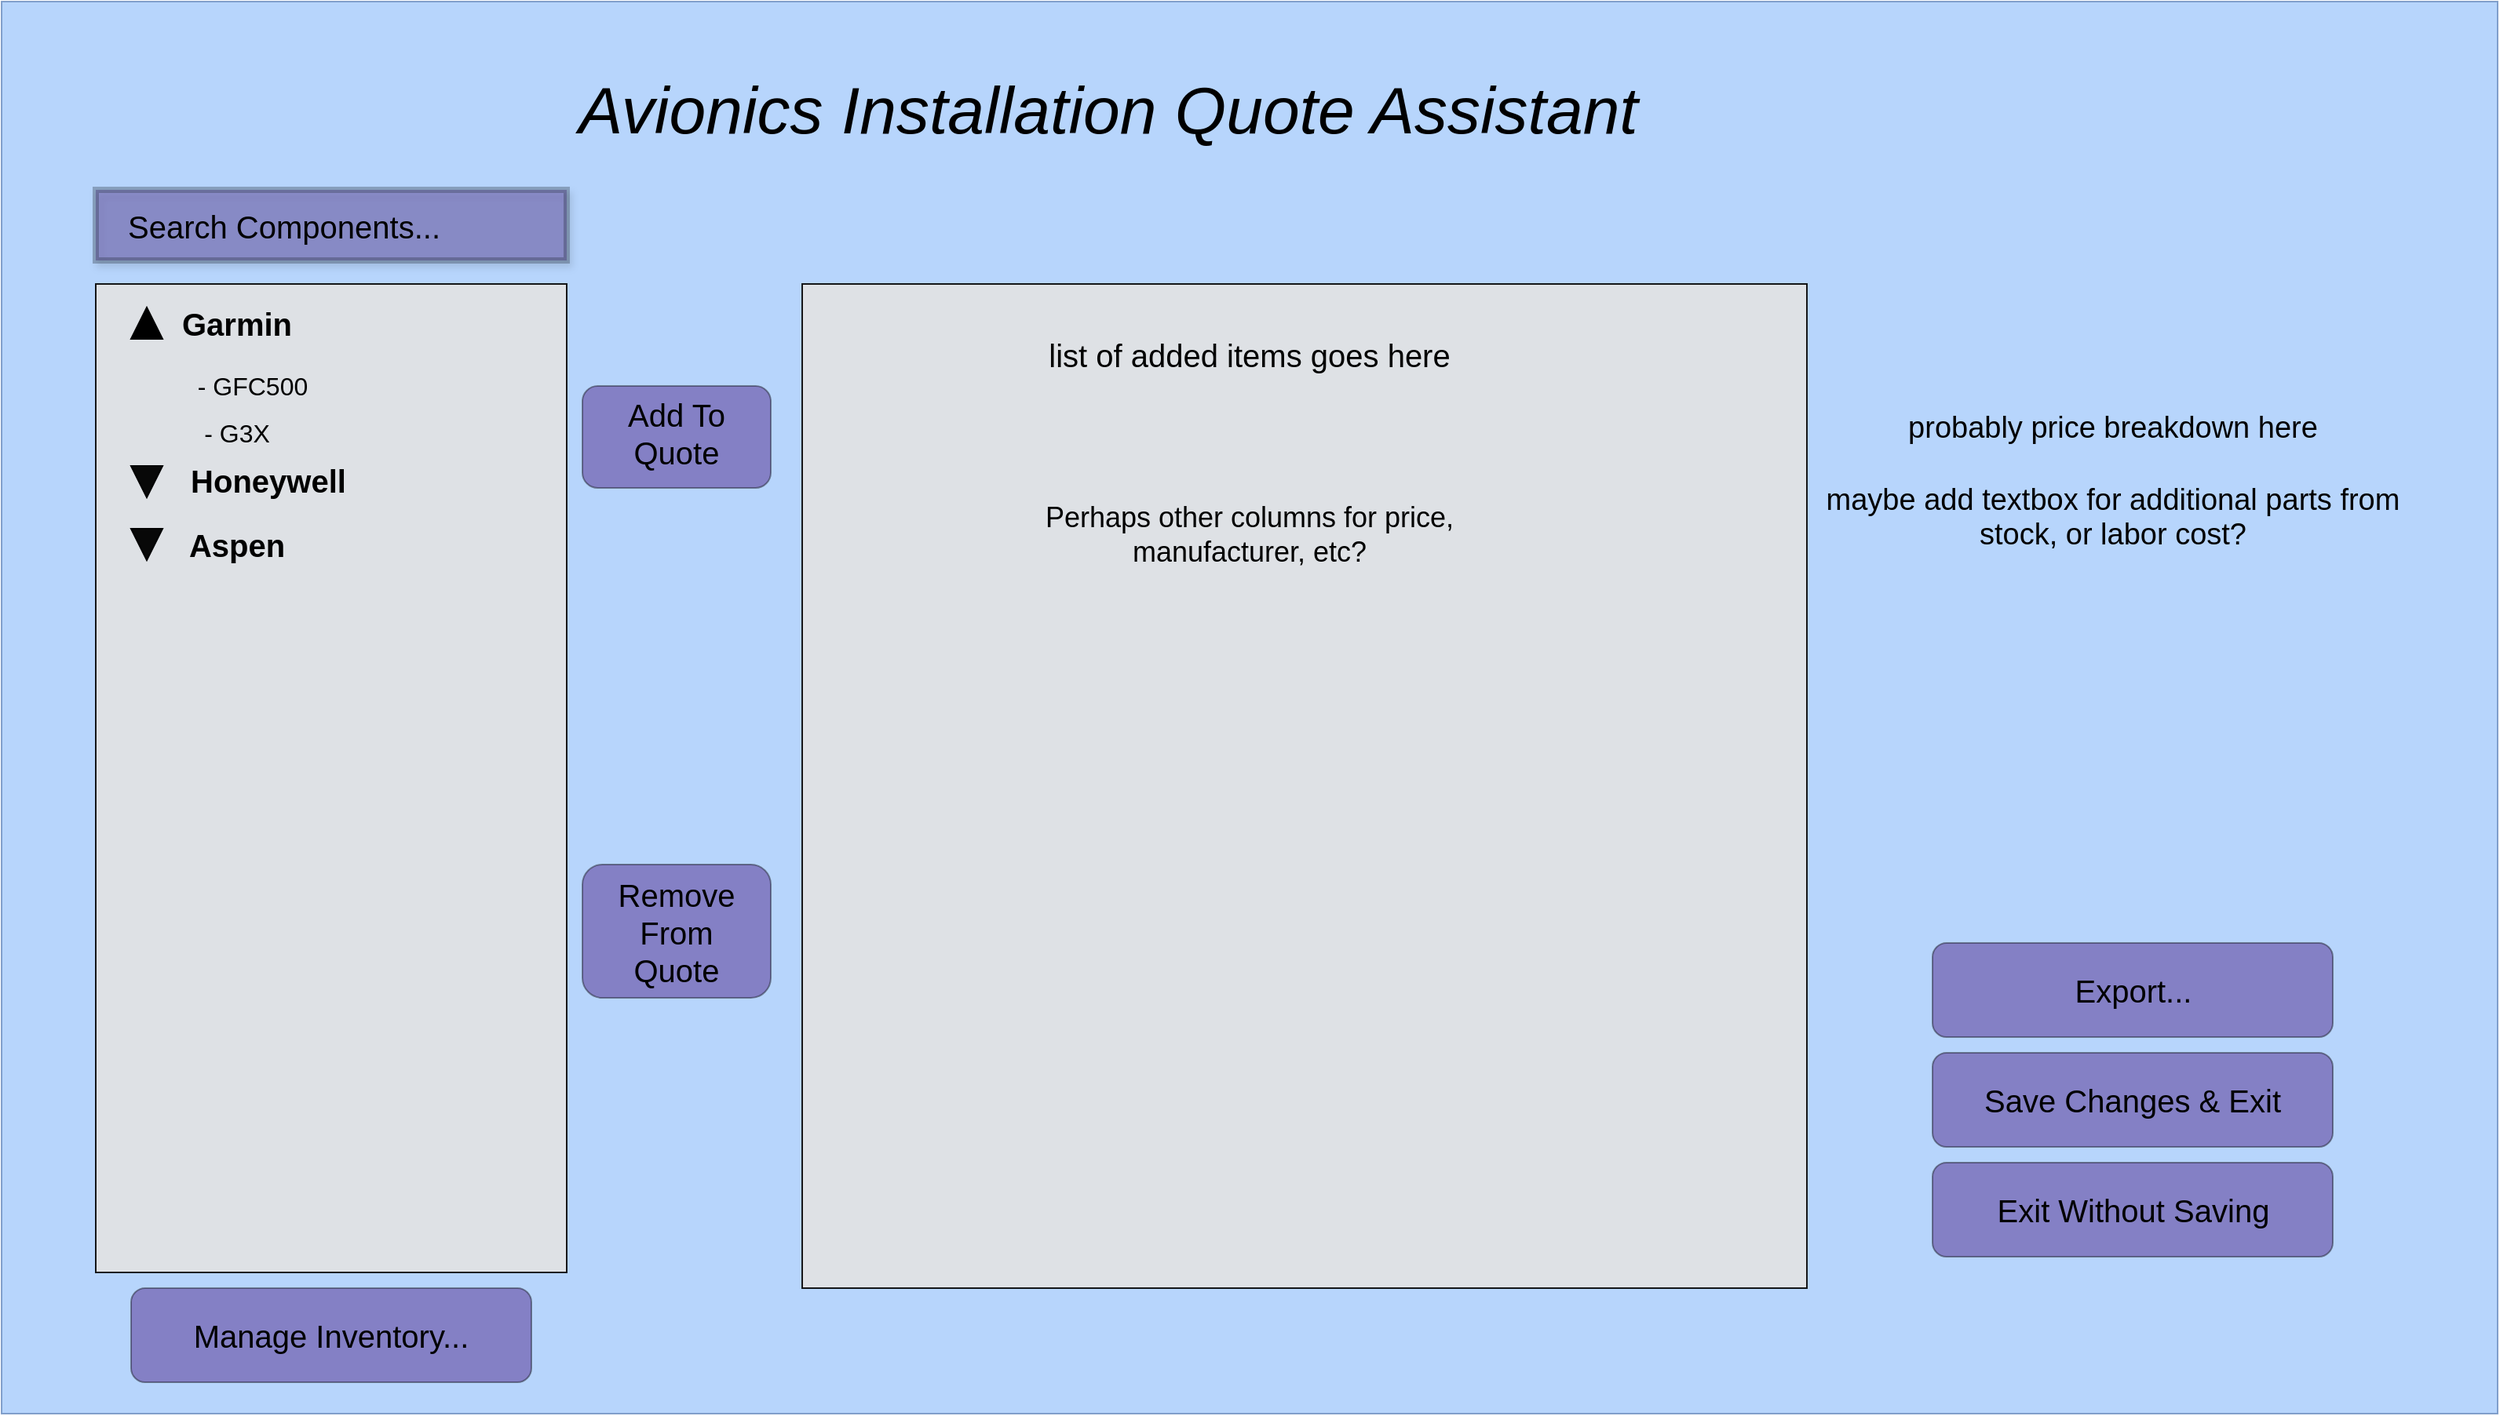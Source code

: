 <mxfile version="14.6.13" type="device"><diagram id="0tHpeb-Hnbc7zvMjScNC" name="Page-1"><mxGraphModel dx="1943" dy="1231" grid="1" gridSize="10" guides="1" tooltips="1" connect="1" arrows="1" fold="1" page="1" pageScale="1" pageWidth="850" pageHeight="1100" math="0" shadow="0"><root><mxCell id="0"/><mxCell id="1" parent="0"/><mxCell id="G2YVDsL1NiY4ObA6wPoS-1" value="" style="rounded=0;whiteSpace=wrap;html=1;flipH=1;strokeColor=#6c8ebf;opacity=80;fillColor=#A6CBFC;" parent="1" vertex="1"><mxGeometry x="70" y="170" width="1590" height="900" as="geometry"/></mxCell><mxCell id="G2YVDsL1NiY4ObA6wPoS-2" value="&lt;i&gt;&lt;font style=&quot;font-size: 42px&quot;&gt;Avionics Installation Quote Assistant&lt;br&gt;&lt;/font&gt;&lt;/i&gt;" style="text;html=1;strokeColor=none;fillColor=none;align=center;verticalAlign=middle;whiteSpace=wrap;rounded=0;shadow=1;glass=0;sketch=0;opacity=30;" parent="1" vertex="1"><mxGeometry x="390" y="200" width="770" height="80" as="geometry"/></mxCell><mxCell id="G2YVDsL1NiY4ObA6wPoS-4" value="" style="rounded=0;whiteSpace=wrap;html=1;fillColor=#E3E3E3;opacity=90;" parent="1" vertex="1"><mxGeometry x="130" y="350" width="300" height="630" as="geometry"/></mxCell><mxCell id="G2YVDsL1NiY4ObA6wPoS-5" value="" style="rounded=0;whiteSpace=wrap;html=1;shadow=1;glass=0;sketch=0;strokeColor=#1C2730;strokeWidth=4;fillColor=#380070;gradientColor=none;opacity=30;" parent="1" vertex="1"><mxGeometry x="130" y="290" width="300" height="45" as="geometry"/></mxCell><mxCell id="G2YVDsL1NiY4ObA6wPoS-6" value="&lt;font style=&quot;font-size: 20px&quot;&gt;Search Components...&lt;/font&gt;" style="text;html=1;strokeColor=none;fillColor=none;align=center;verticalAlign=middle;whiteSpace=wrap;rounded=0;shadow=1;glass=0;sketch=0;opacity=30;" parent="1" vertex="1"><mxGeometry x="135" y="301.25" width="230" height="22.5" as="geometry"/></mxCell><mxCell id="G2YVDsL1NiY4ObA6wPoS-8" value="" style="rounded=1;whiteSpace=wrap;html=1;opacity=40;fillColor=#380070;" parent="1" vertex="1"><mxGeometry x="152.5" y="990" width="255" height="60" as="geometry"/></mxCell><mxCell id="2nWCEBbj1Av_lkxtQkEw-1" value="&lt;font style=&quot;font-size: 20px&quot;&gt;Manage Inventory...&lt;/font&gt;" style="text;html=1;strokeColor=none;fillColor=none;align=center;verticalAlign=middle;whiteSpace=wrap;rounded=0;" vertex="1" parent="1"><mxGeometry x="190" y="990" width="180" height="60" as="geometry"/></mxCell><mxCell id="2nWCEBbj1Av_lkxtQkEw-3" value="&lt;font size=&quot;1&quot;&gt;&lt;b style=&quot;font-size: 20px&quot;&gt;Garmin&lt;/b&gt;&lt;/font&gt;" style="text;html=1;strokeColor=none;fillColor=none;align=center;verticalAlign=middle;whiteSpace=wrap;rounded=0;" vertex="1" parent="1"><mxGeometry x="180" y="360" width="80" height="30" as="geometry"/></mxCell><mxCell id="2nWCEBbj1Av_lkxtQkEw-4" value="" style="html=1;shadow=0;dashed=0;align=center;verticalAlign=middle;shape=mxgraph.arrows2.arrow;dy=0.6;dx=40;direction=south;notch=0;fillColor=#080808;" vertex="1" parent="1"><mxGeometry x="152.5" y="466" width="20" height="20" as="geometry"/></mxCell><mxCell id="2nWCEBbj1Av_lkxtQkEw-5" value="" style="html=1;shadow=0;dashed=0;align=center;verticalAlign=middle;shape=mxgraph.arrows2.arrow;dy=0.6;dx=40;direction=north;notch=0;fillColor=#000000;" vertex="1" parent="1"><mxGeometry x="152.5" y="365" width="20" height="20" as="geometry"/></mxCell><mxCell id="2nWCEBbj1Av_lkxtQkEw-7" value="&lt;font style=&quot;font-size: 16px&quot;&gt;- GFC500&lt;/font&gt;" style="text;html=1;strokeColor=none;fillColor=none;align=center;verticalAlign=middle;whiteSpace=wrap;rounded=0;" vertex="1" parent="1"><mxGeometry x="180" y="400" width="100" height="30" as="geometry"/></mxCell><mxCell id="2nWCEBbj1Av_lkxtQkEw-8" value="&lt;span style=&quot;font-size: 16px&quot;&gt;- G3X&lt;/span&gt;" style="text;html=1;strokeColor=none;fillColor=none;align=center;verticalAlign=middle;whiteSpace=wrap;rounded=0;" vertex="1" parent="1"><mxGeometry x="170" y="430" width="100" height="30" as="geometry"/></mxCell><mxCell id="2nWCEBbj1Av_lkxtQkEw-11" value="&lt;font size=&quot;1&quot;&gt;&lt;b style=&quot;font-size: 20px&quot;&gt;Honeywell&lt;/b&gt;&lt;/font&gt;" style="text;html=1;strokeColor=none;fillColor=none;align=center;verticalAlign=middle;whiteSpace=wrap;rounded=0;" vertex="1" parent="1"><mxGeometry x="180" y="460" width="120" height="30" as="geometry"/></mxCell><mxCell id="2nWCEBbj1Av_lkxtQkEw-13" value="" style="html=1;shadow=0;dashed=0;align=center;verticalAlign=middle;shape=mxgraph.arrows2.arrow;dy=0.6;dx=40;direction=south;notch=0;fillColor=#080808;" vertex="1" parent="1"><mxGeometry x="152.5" y="506" width="20" height="20" as="geometry"/></mxCell><mxCell id="2nWCEBbj1Av_lkxtQkEw-14" value="&lt;font size=&quot;1&quot;&gt;&lt;b style=&quot;font-size: 20px&quot;&gt;Aspen&lt;/b&gt;&lt;/font&gt;" style="text;html=1;strokeColor=none;fillColor=none;align=center;verticalAlign=middle;whiteSpace=wrap;rounded=0;" vertex="1" parent="1"><mxGeometry x="160" y="501" width="120" height="30" as="geometry"/></mxCell><mxCell id="2nWCEBbj1Av_lkxtQkEw-15" value="" style="rounded=1;whiteSpace=wrap;html=1;fillColor=#380070;opacity=40;" vertex="1" parent="1"><mxGeometry x="440" y="415" width="120" height="65" as="geometry"/></mxCell><mxCell id="2nWCEBbj1Av_lkxtQkEw-16" value="&lt;font style=&quot;font-size: 20px&quot;&gt;Add To Quote&lt;/font&gt;" style="text;html=1;strokeColor=none;fillColor=none;align=center;verticalAlign=middle;whiteSpace=wrap;rounded=0;opacity=60;" vertex="1" parent="1"><mxGeometry x="455" y="420" width="90" height="50" as="geometry"/></mxCell><mxCell id="2nWCEBbj1Av_lkxtQkEw-19" value="" style="rounded=1;whiteSpace=wrap;html=1;fillColor=#380070;opacity=40;" vertex="1" parent="1"><mxGeometry x="440" y="720" width="120" height="85" as="geometry"/></mxCell><mxCell id="2nWCEBbj1Av_lkxtQkEw-20" value="&lt;font style=&quot;font-size: 20px&quot;&gt;Remove From Quote&lt;/font&gt;" style="text;html=1;strokeColor=none;fillColor=none;align=center;verticalAlign=middle;whiteSpace=wrap;rounded=0;opacity=60;" vertex="1" parent="1"><mxGeometry x="455" y="738" width="90" height="50" as="geometry"/></mxCell><mxCell id="2nWCEBbj1Av_lkxtQkEw-21" value="" style="rounded=0;whiteSpace=wrap;html=1;fillColor=#E3E3E3;opacity=90;" vertex="1" parent="1"><mxGeometry x="580" y="350" width="640" height="640" as="geometry"/></mxCell><mxCell id="2nWCEBbj1Av_lkxtQkEw-22" value="&lt;span style=&quot;font-size: 20px&quot;&gt;list of added items goes here&lt;/span&gt;" style="text;html=1;strokeColor=none;fillColor=none;align=center;verticalAlign=middle;whiteSpace=wrap;rounded=0;opacity=40;" vertex="1" parent="1"><mxGeometry x="730" y="365" width="270" height="60" as="geometry"/></mxCell><mxCell id="2nWCEBbj1Av_lkxtQkEw-23" value="&lt;font style=&quot;font-size: 18px&quot;&gt;Perhaps other columns for price, manufacturer, etc?&lt;/font&gt;" style="text;html=1;strokeColor=none;fillColor=none;align=center;verticalAlign=middle;whiteSpace=wrap;rounded=0;opacity=40;" vertex="1" parent="1"><mxGeometry x="705" y="460" width="320" height="100" as="geometry"/></mxCell><mxCell id="2nWCEBbj1Av_lkxtQkEw-24" value="&lt;font style=&quot;font-size: 19px&quot;&gt;probably price breakdown here&lt;br&gt;&lt;br&gt;maybe add textbox for additional parts from stock, or labor cost?&lt;br&gt;&lt;/font&gt;" style="text;html=1;strokeColor=none;fillColor=none;align=center;verticalAlign=middle;whiteSpace=wrap;rounded=0;opacity=40;" vertex="1" parent="1"><mxGeometry x="1210" y="371" width="410" height="210" as="geometry"/></mxCell><mxCell id="2nWCEBbj1Av_lkxtQkEw-25" value="" style="rounded=1;whiteSpace=wrap;html=1;opacity=40;fillColor=#380070;" vertex="1" parent="1"><mxGeometry x="1300" y="770" width="255" height="60" as="geometry"/></mxCell><mxCell id="2nWCEBbj1Av_lkxtQkEw-26" value="&lt;span style=&quot;font-size: 20px&quot;&gt;Export...&lt;/span&gt;" style="text;html=1;strokeColor=none;fillColor=none;align=center;verticalAlign=middle;whiteSpace=wrap;rounded=0;" vertex="1" parent="1"><mxGeometry x="1337.5" y="770" width="180" height="60" as="geometry"/></mxCell><mxCell id="2nWCEBbj1Av_lkxtQkEw-27" value="" style="rounded=1;whiteSpace=wrap;html=1;opacity=40;fillColor=#380070;" vertex="1" parent="1"><mxGeometry x="1300" y="840" width="255" height="60" as="geometry"/></mxCell><mxCell id="2nWCEBbj1Av_lkxtQkEw-28" value="&lt;font style=&quot;font-size: 20px&quot;&gt;Save Changes &amp;amp; Exit&lt;/font&gt;" style="text;html=1;strokeColor=none;fillColor=none;align=center;verticalAlign=middle;whiteSpace=wrap;rounded=0;" vertex="1" parent="1"><mxGeometry x="1321.25" y="840" width="212.5" height="60" as="geometry"/></mxCell><mxCell id="2nWCEBbj1Av_lkxtQkEw-29" value="" style="rounded=1;whiteSpace=wrap;html=1;opacity=40;fillColor=#380070;" vertex="1" parent="1"><mxGeometry x="1300" y="910" width="255" height="60" as="geometry"/></mxCell><mxCell id="2nWCEBbj1Av_lkxtQkEw-30" value="&lt;font style=&quot;font-size: 20px&quot;&gt;Exit Without Saving&lt;/font&gt;" style="text;html=1;strokeColor=none;fillColor=none;align=center;verticalAlign=middle;whiteSpace=wrap;rounded=0;" vertex="1" parent="1"><mxGeometry x="1337.5" y="910" width="180" height="60" as="geometry"/></mxCell></root></mxGraphModel></diagram></mxfile>